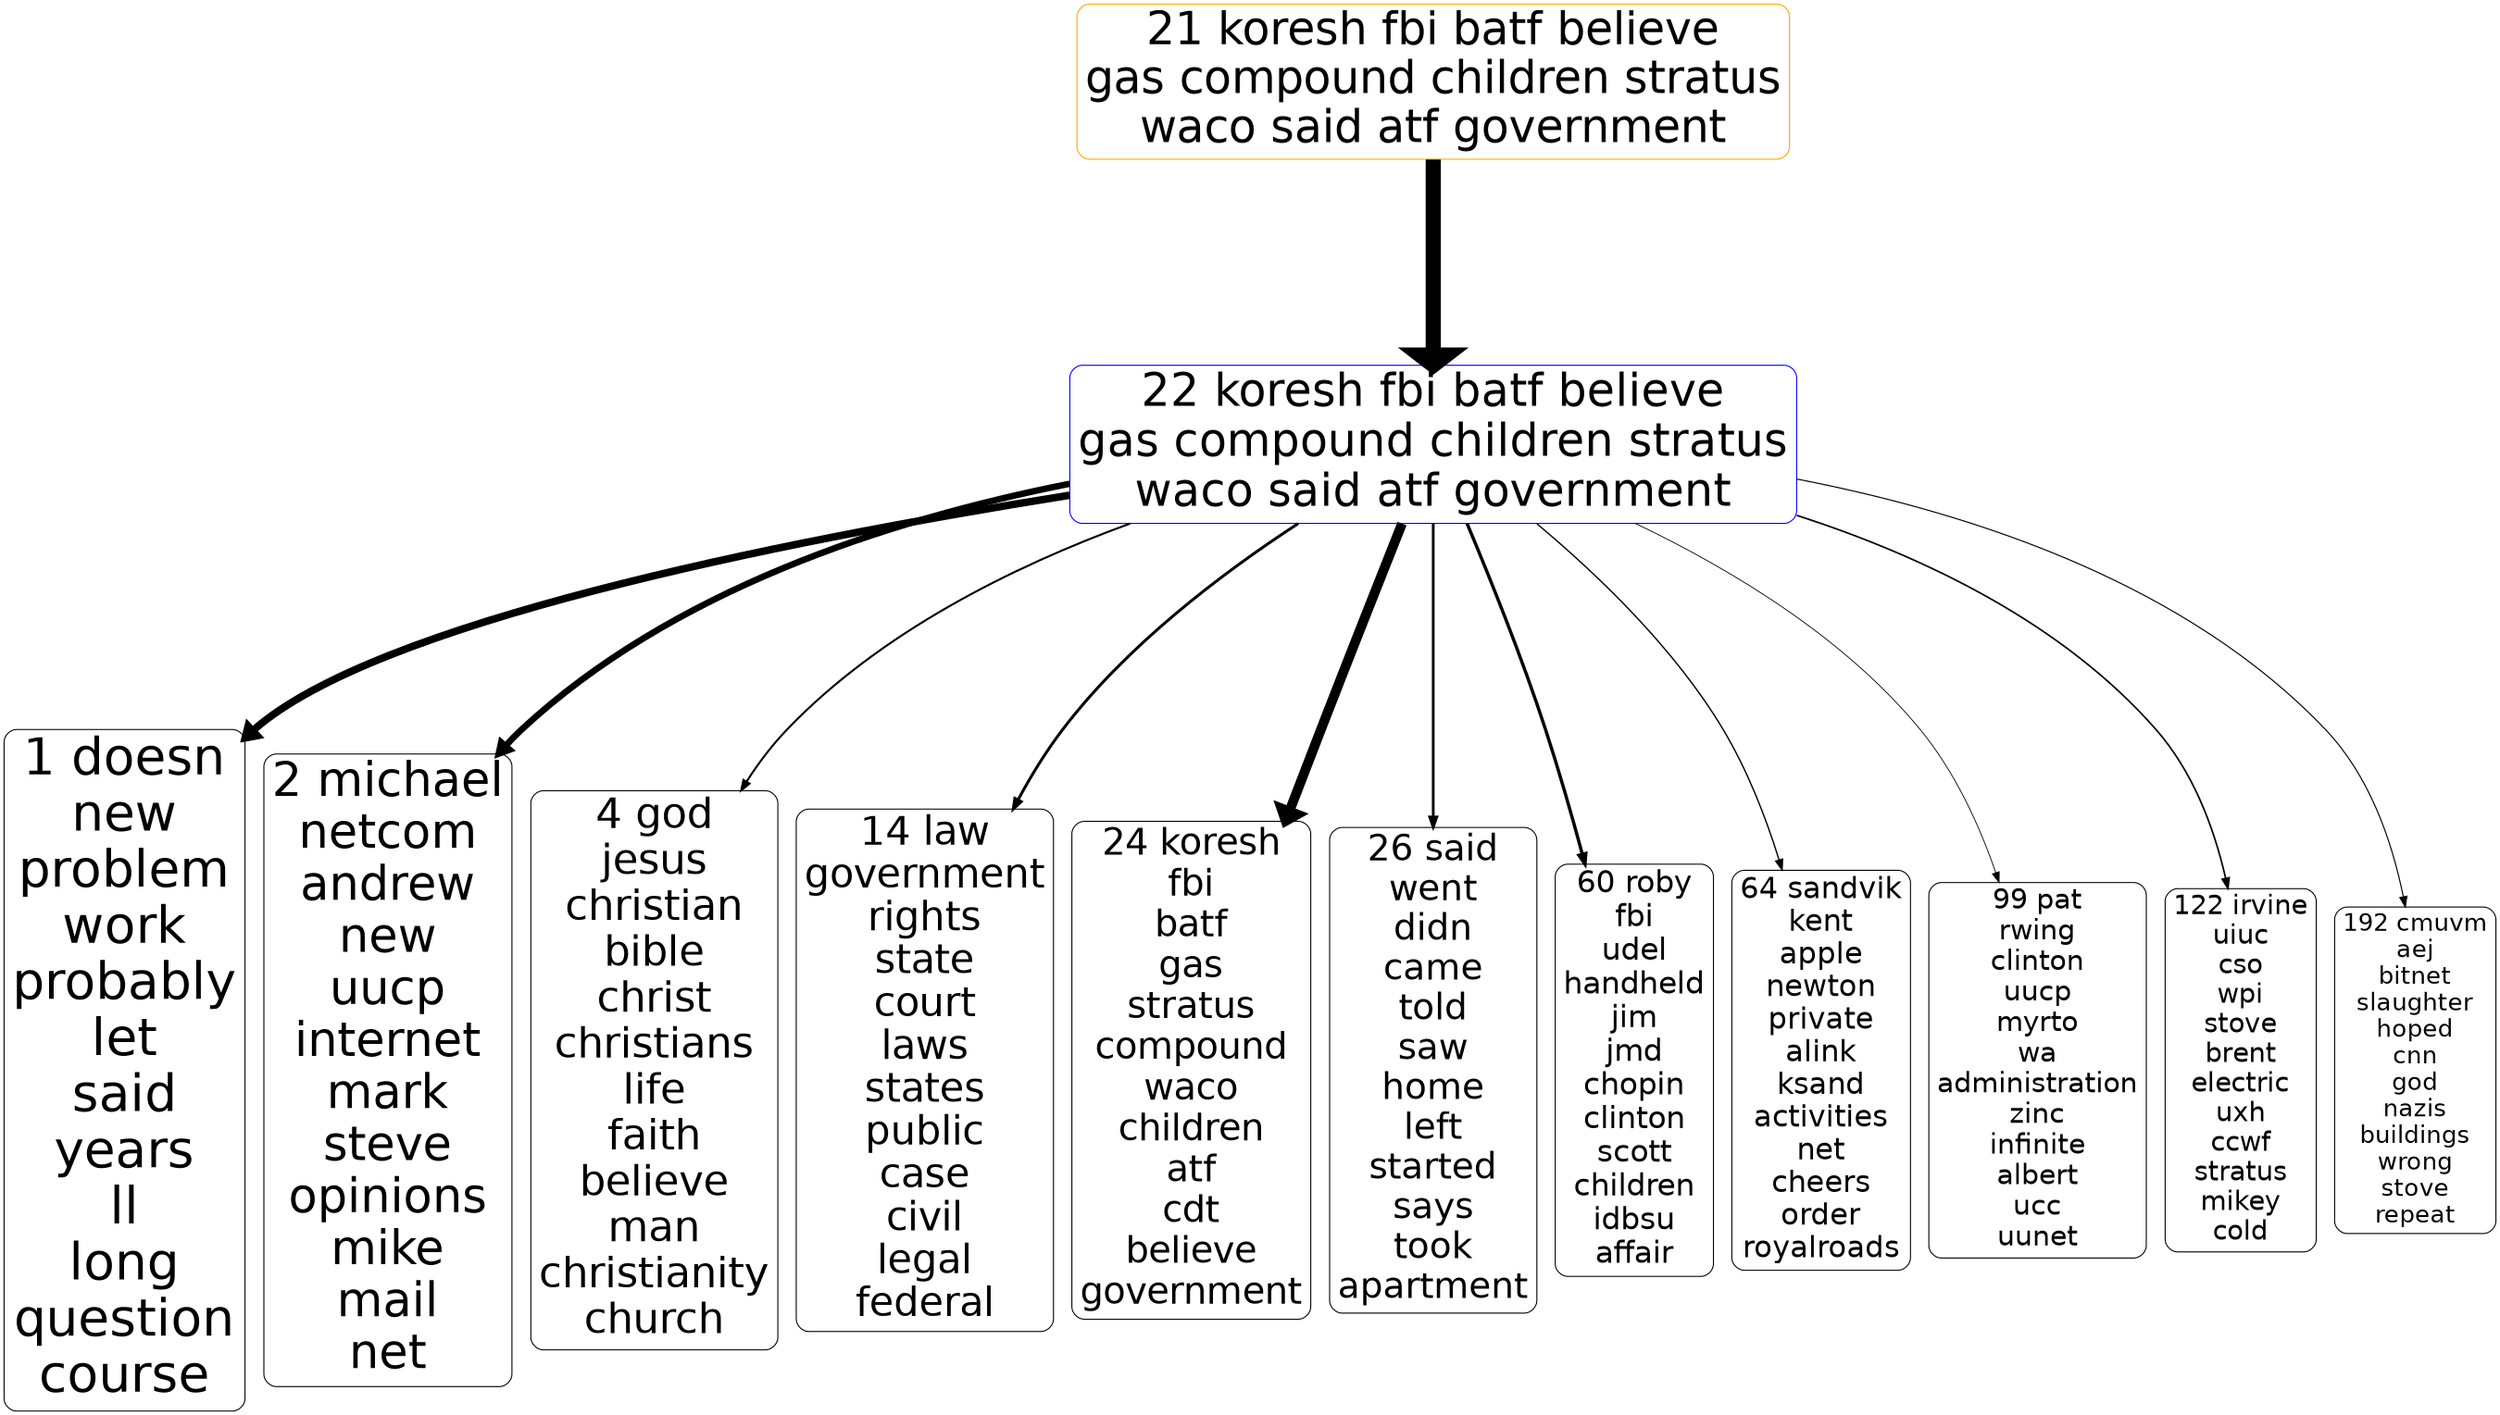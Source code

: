 digraph G {
size="18,18!";ranksep=4; ratio = auto; layers="1:2:3:4:5";
graph [fontname = "helvetica"];node [fontname = "helvetica"];edge [fontname = "helvetica"];ranksep=2.8;
"3_21" [ rank =3,fontsize =44.0453, shape=box, style="rounded", color=orange, label="21 koresh fbi batf believe
gas compound children stratus
waco said atf government"]
"3_21" -> "2_22" [penwidth=14.8249,dir=forward]
"2_22" [rank =4,fontsize =44.7156, shape=box, style="rounded", color=blue,label="22 koresh fbi batf believe
gas compound children stratus
waco said atf government"]
"2_22" [ rank =2,fontsize =44.7156, shape=box, style="rounded", color=blue, label="22 koresh fbi batf believe
gas compound children stratus
waco said atf government"]
"2_22" -> "1_1" [penwidth=7.3356,dir=forward]
"1_1" [rank =3,fontsize =50, shape=box, style="rounded", color=black,label="1 doesn
new
problem
work
probably
let
said
years
ll
long
question
course"]
"2_22" -> "1_2" [penwidth=6.2786,dir=forward]
"1_2" [rank =3,fontsize =46.1741, shape=box, style="rounded", color=black,label="2 michael
netcom
andrew
new
uucp
internet
mark
steve
opinions
mike
mail
net"]
"2_22" -> "1_4" [penwidth=1.9562,dir=forward]
"1_4" [rank =3,fontsize =40.756, shape=box, style="rounded", color=black,label="4 god
jesus
christian
bible
christ
christians
life
faith
believe
man
christianity
church"]
"2_22" -> "1_14" [penwidth=2.8336,dir=forward]
"1_14" [rank =3,fontsize =38.5467, shape=box, style="rounded", color=black,label="14 law
government
rights
state
court
laws
states
public
case
civil
legal
federal"]
"2_22" -> "1_24" [penwidth=9.5292,dir=forward]
"1_24" [rank =3,fontsize =35.9525, shape=box, style="rounded", color=black,label="24 koresh
fbi
batf
gas
stratus
compound
waco
children
atf
cdt
believe
government"]
"2_22" -> "1_26" [penwidth=2.6477,dir=forward]
"1_26" [rank =3,fontsize =35.2628, shape=box, style="rounded", color=black,label="26 said
went
didn
came
told
saw
home
left
started
says
took
apartment"]
"2_22" -> "1_60" [penwidth=3.2127,dir=forward]
"1_60" [rank =3,fontsize =29.5728, shape=box, style="rounded", color=black,label="60 roby
fbi
udel
handheld
jim
jmd
chopin
clinton
scott
children
idbsu
affair"]
"2_22" -> "1_64" [penwidth=1.3136,dir=forward]
"1_64" [rank =3,fontsize =28.9778, shape=box, style="rounded", color=black,label="64 sandvik
kent
apple
newton
private
alink
ksand
activities
net
cheers
order
royalroads"]
"2_22" -> "1_99" [penwidth=0.80194,dir=forward]
"1_99" [rank =3,fontsize =26.9258, shape=box, style="rounded", color=black,label="99 pat
rwing
clinton
uucp
myrto
wa
administration
zinc
infinite
albert
ucc
uunet"]
"2_22" -> "1_122" [penwidth=1.5779,dir=forward]
"1_122" [rank =3,fontsize =26.0831, shape=box, style="rounded", color=black,label="122 irvine
uiuc
cso
wpi
stove
brent
electric
uxh
ccwf
stratus
mikey
cold"]
"2_22" -> "1_192" [penwidth=1.0735,dir=forward]
"1_192" [rank =3,fontsize =23.9578, shape=box, style="rounded", color=black,label="192 cmuvm
aej
bitnet
slaughter
hoped
cnn
god
nazis
buildings
wrong
stove
repeat"]
{rank=same; "1_1" "1_2" "1_4" "1_14" "1_24" "1_26" "1_60" "1_64" "1_99" "1_122" "1_192"}{rank=same; "2_22" "2_22"}{rank=same; "3_21"}{rank=same;}{rank=same;}}